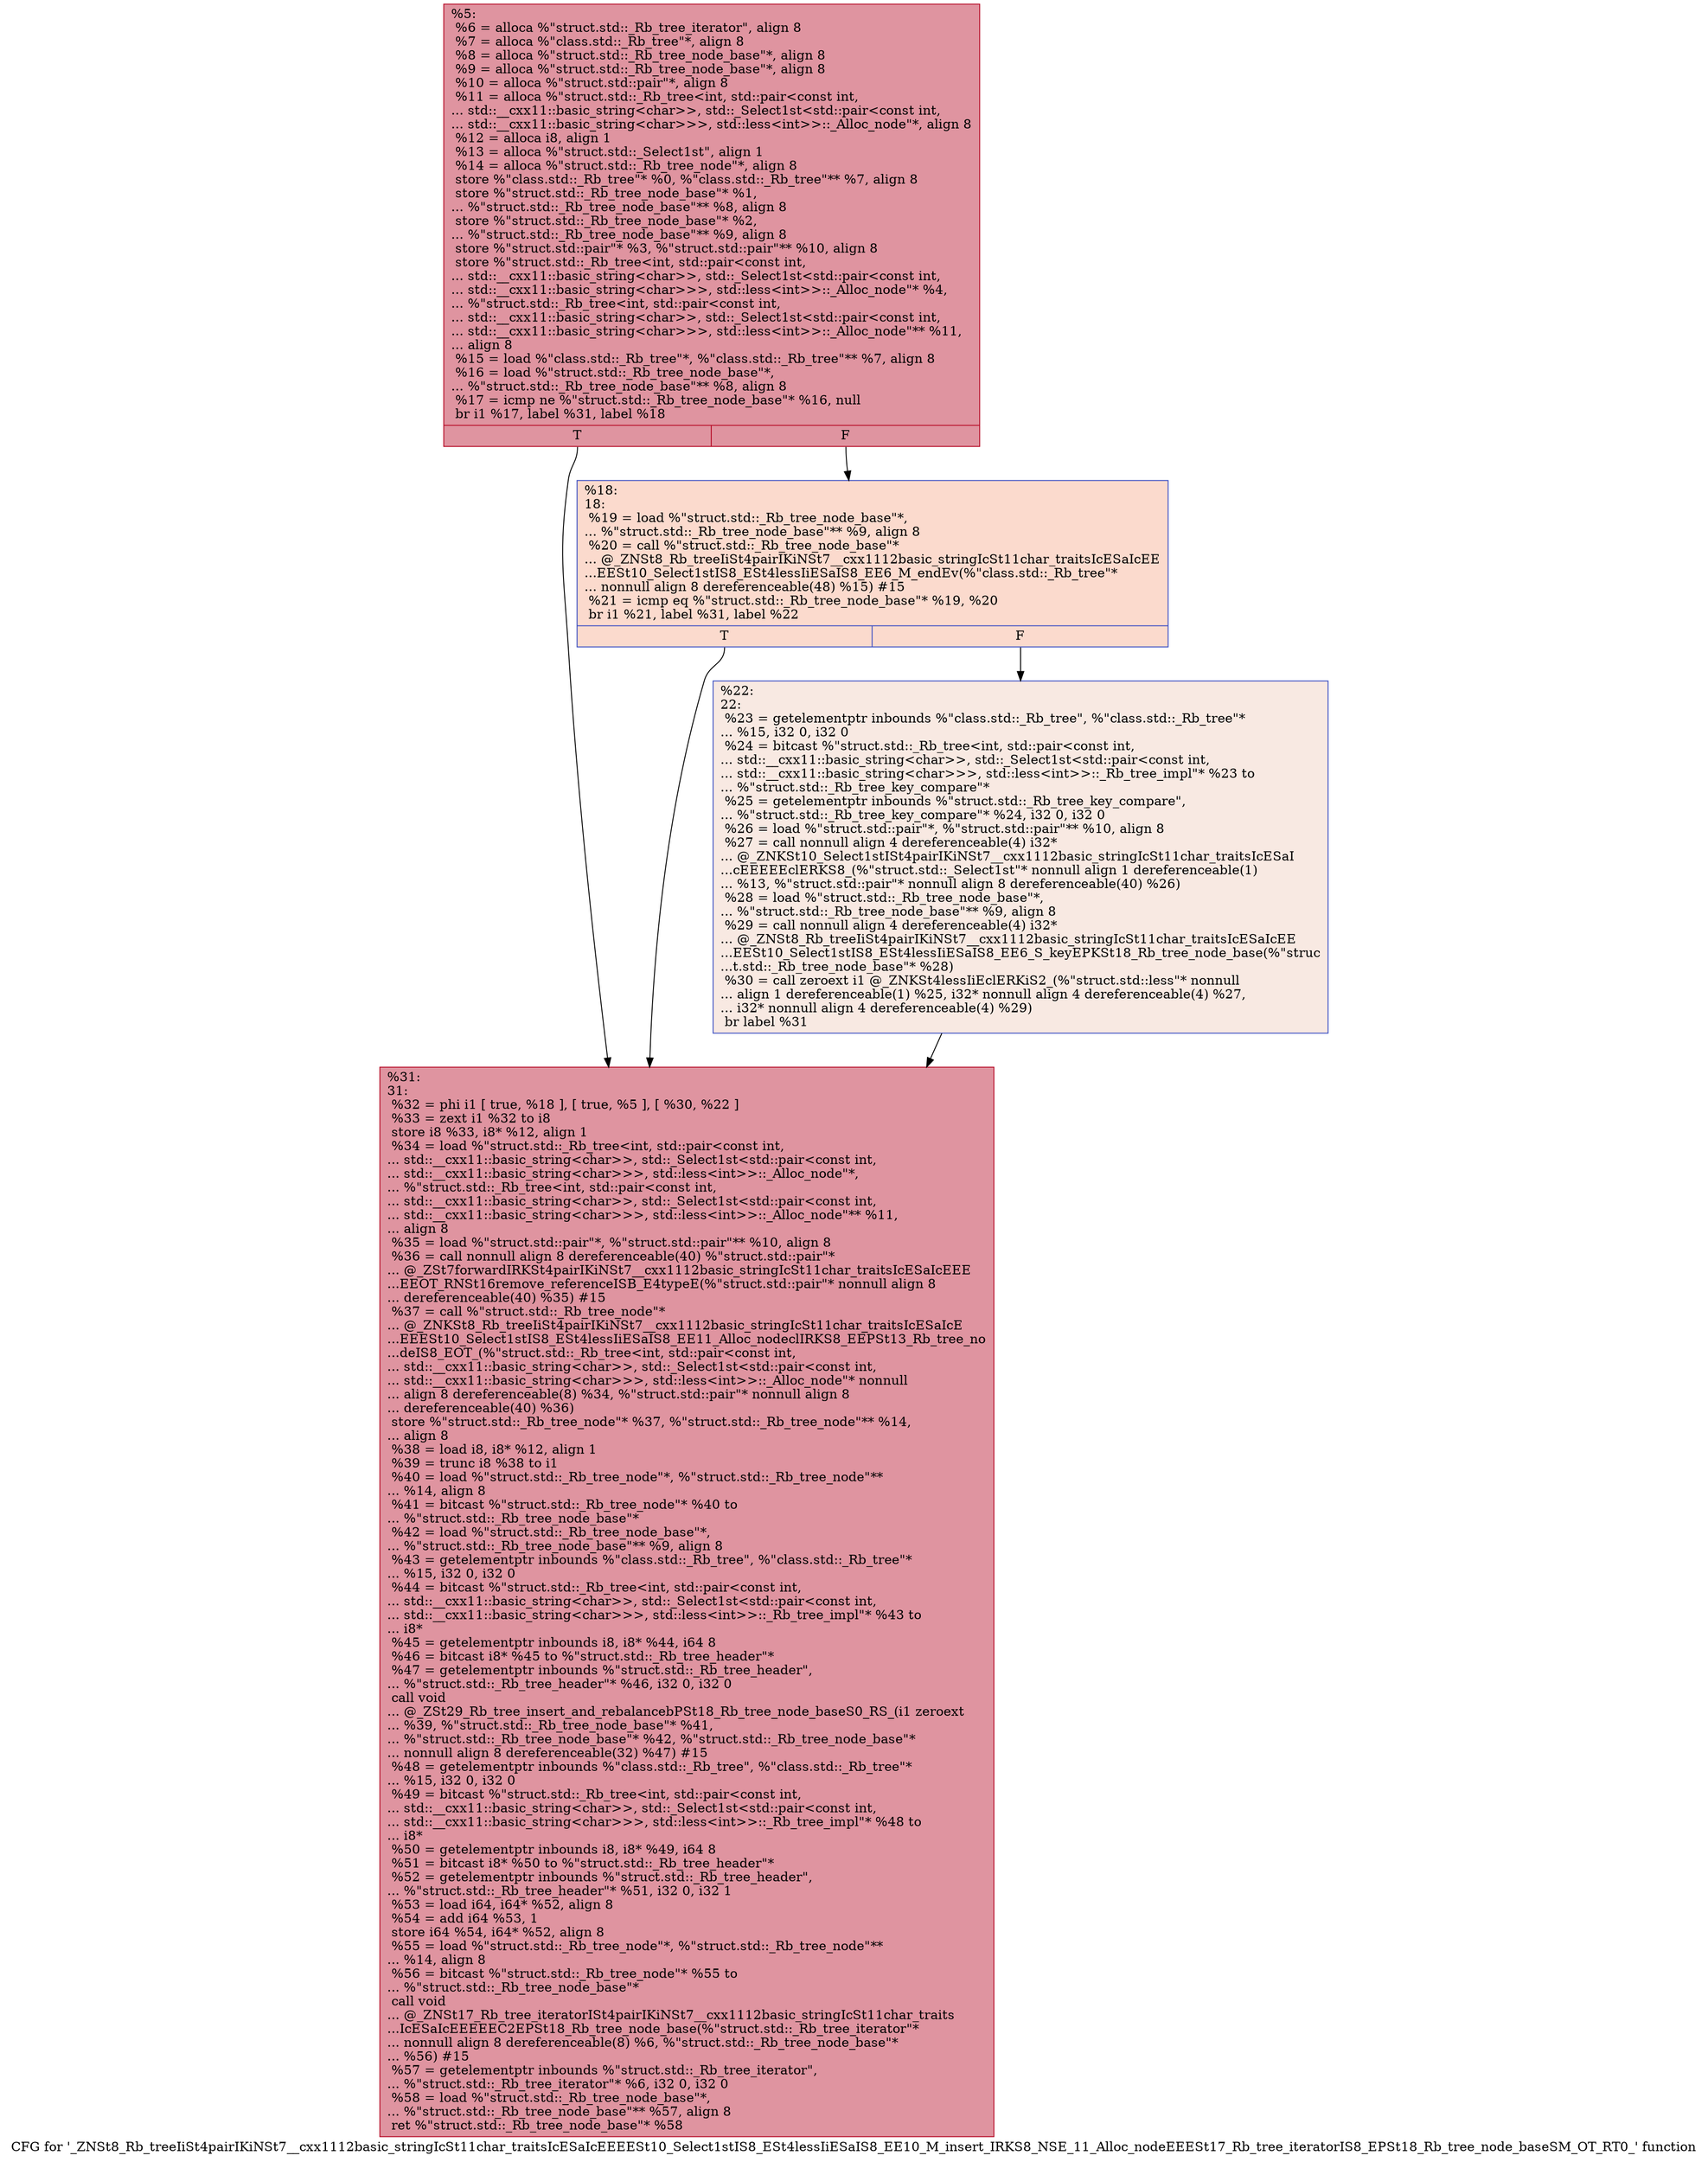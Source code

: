 digraph "CFG for '_ZNSt8_Rb_treeIiSt4pairIKiNSt7__cxx1112basic_stringIcSt11char_traitsIcESaIcEEEESt10_Select1stIS8_ESt4lessIiESaIS8_EE10_M_insert_IRKS8_NSE_11_Alloc_nodeEEESt17_Rb_tree_iteratorIS8_EPSt18_Rb_tree_node_baseSM_OT_RT0_' function" {
	label="CFG for '_ZNSt8_Rb_treeIiSt4pairIKiNSt7__cxx1112basic_stringIcSt11char_traitsIcESaIcEEEESt10_Select1stIS8_ESt4lessIiESaIS8_EE10_M_insert_IRKS8_NSE_11_Alloc_nodeEEESt17_Rb_tree_iteratorIS8_EPSt18_Rb_tree_node_baseSM_OT_RT0_' function";

	Node0x561d2df47eb0 [shape=record,color="#b70d28ff", style=filled, fillcolor="#b70d2870",label="{%5:\l  %6 = alloca %\"struct.std::_Rb_tree_iterator\", align 8\l  %7 = alloca %\"class.std::_Rb_tree\"*, align 8\l  %8 = alloca %\"struct.std::_Rb_tree_node_base\"*, align 8\l  %9 = alloca %\"struct.std::_Rb_tree_node_base\"*, align 8\l  %10 = alloca %\"struct.std::pair\"*, align 8\l  %11 = alloca %\"struct.std::_Rb_tree\<int, std::pair\<const int,\l... std::__cxx11::basic_string\<char\>\>, std::_Select1st\<std::pair\<const int,\l... std::__cxx11::basic_string\<char\>\>\>, std::less\<int\>\>::_Alloc_node\"*, align 8\l  %12 = alloca i8, align 1\l  %13 = alloca %\"struct.std::_Select1st\", align 1\l  %14 = alloca %\"struct.std::_Rb_tree_node\"*, align 8\l  store %\"class.std::_Rb_tree\"* %0, %\"class.std::_Rb_tree\"** %7, align 8\l  store %\"struct.std::_Rb_tree_node_base\"* %1,\l... %\"struct.std::_Rb_tree_node_base\"** %8, align 8\l  store %\"struct.std::_Rb_tree_node_base\"* %2,\l... %\"struct.std::_Rb_tree_node_base\"** %9, align 8\l  store %\"struct.std::pair\"* %3, %\"struct.std::pair\"** %10, align 8\l  store %\"struct.std::_Rb_tree\<int, std::pair\<const int,\l... std::__cxx11::basic_string\<char\>\>, std::_Select1st\<std::pair\<const int,\l... std::__cxx11::basic_string\<char\>\>\>, std::less\<int\>\>::_Alloc_node\"* %4,\l... %\"struct.std::_Rb_tree\<int, std::pair\<const int,\l... std::__cxx11::basic_string\<char\>\>, std::_Select1st\<std::pair\<const int,\l... std::__cxx11::basic_string\<char\>\>\>, std::less\<int\>\>::_Alloc_node\"** %11,\l... align 8\l  %15 = load %\"class.std::_Rb_tree\"*, %\"class.std::_Rb_tree\"** %7, align 8\l  %16 = load %\"struct.std::_Rb_tree_node_base\"*,\l... %\"struct.std::_Rb_tree_node_base\"** %8, align 8\l  %17 = icmp ne %\"struct.std::_Rb_tree_node_base\"* %16, null\l  br i1 %17, label %31, label %18\l|{<s0>T|<s1>F}}"];
	Node0x561d2df47eb0:s0 -> Node0x561d2df466b0;
	Node0x561d2df47eb0:s1 -> Node0x561d2df486a0;
	Node0x561d2df486a0 [shape=record,color="#3d50c3ff", style=filled, fillcolor="#f7ac8e70",label="{%18:\l18:                                               \l  %19 = load %\"struct.std::_Rb_tree_node_base\"*,\l... %\"struct.std::_Rb_tree_node_base\"** %9, align 8\l  %20 = call %\"struct.std::_Rb_tree_node_base\"*\l... @_ZNSt8_Rb_treeIiSt4pairIKiNSt7__cxx1112basic_stringIcSt11char_traitsIcESaIcEE\l...EESt10_Select1stIS8_ESt4lessIiESaIS8_EE6_M_endEv(%\"class.std::_Rb_tree\"*\l... nonnull align 8 dereferenceable(48) %15) #15\l  %21 = icmp eq %\"struct.std::_Rb_tree_node_base\"* %19, %20\l  br i1 %21, label %31, label %22\l|{<s0>T|<s1>F}}"];
	Node0x561d2df486a0:s0 -> Node0x561d2df466b0;
	Node0x561d2df486a0:s1 -> Node0x561d2df48980;
	Node0x561d2df48980 [shape=record,color="#3d50c3ff", style=filled, fillcolor="#efcebd70",label="{%22:\l22:                                               \l  %23 = getelementptr inbounds %\"class.std::_Rb_tree\", %\"class.std::_Rb_tree\"*\l... %15, i32 0, i32 0\l  %24 = bitcast %\"struct.std::_Rb_tree\<int, std::pair\<const int,\l... std::__cxx11::basic_string\<char\>\>, std::_Select1st\<std::pair\<const int,\l... std::__cxx11::basic_string\<char\>\>\>, std::less\<int\>\>::_Rb_tree_impl\"* %23 to\l... %\"struct.std::_Rb_tree_key_compare\"*\l  %25 = getelementptr inbounds %\"struct.std::_Rb_tree_key_compare\",\l... %\"struct.std::_Rb_tree_key_compare\"* %24, i32 0, i32 0\l  %26 = load %\"struct.std::pair\"*, %\"struct.std::pair\"** %10, align 8\l  %27 = call nonnull align 4 dereferenceable(4) i32*\l... @_ZNKSt10_Select1stISt4pairIKiNSt7__cxx1112basic_stringIcSt11char_traitsIcESaI\l...cEEEEEclERKS8_(%\"struct.std::_Select1st\"* nonnull align 1 dereferenceable(1)\l... %13, %\"struct.std::pair\"* nonnull align 8 dereferenceable(40) %26)\l  %28 = load %\"struct.std::_Rb_tree_node_base\"*,\l... %\"struct.std::_Rb_tree_node_base\"** %9, align 8\l  %29 = call nonnull align 4 dereferenceable(4) i32*\l... @_ZNSt8_Rb_treeIiSt4pairIKiNSt7__cxx1112basic_stringIcSt11char_traitsIcESaIcEE\l...EESt10_Select1stIS8_ESt4lessIiESaIS8_EE6_S_keyEPKSt18_Rb_tree_node_base(%\"struc\l...t.std::_Rb_tree_node_base\"* %28)\l  %30 = call zeroext i1 @_ZNKSt4lessIiEclERKiS2_(%\"struct.std::less\"* nonnull\l... align 1 dereferenceable(1) %25, i32* nonnull align 4 dereferenceable(4) %27,\l... i32* nonnull align 4 dereferenceable(4) %29)\l  br label %31\l}"];
	Node0x561d2df48980 -> Node0x561d2df466b0;
	Node0x561d2df466b0 [shape=record,color="#b70d28ff", style=filled, fillcolor="#b70d2870",label="{%31:\l31:                                               \l  %32 = phi i1 [ true, %18 ], [ true, %5 ], [ %30, %22 ]\l  %33 = zext i1 %32 to i8\l  store i8 %33, i8* %12, align 1\l  %34 = load %\"struct.std::_Rb_tree\<int, std::pair\<const int,\l... std::__cxx11::basic_string\<char\>\>, std::_Select1st\<std::pair\<const int,\l... std::__cxx11::basic_string\<char\>\>\>, std::less\<int\>\>::_Alloc_node\"*,\l... %\"struct.std::_Rb_tree\<int, std::pair\<const int,\l... std::__cxx11::basic_string\<char\>\>, std::_Select1st\<std::pair\<const int,\l... std::__cxx11::basic_string\<char\>\>\>, std::less\<int\>\>::_Alloc_node\"** %11,\l... align 8\l  %35 = load %\"struct.std::pair\"*, %\"struct.std::pair\"** %10, align 8\l  %36 = call nonnull align 8 dereferenceable(40) %\"struct.std::pair\"*\l... @_ZSt7forwardIRKSt4pairIKiNSt7__cxx1112basic_stringIcSt11char_traitsIcESaIcEEE\l...EEOT_RNSt16remove_referenceISB_E4typeE(%\"struct.std::pair\"* nonnull align 8\l... dereferenceable(40) %35) #15\l  %37 = call %\"struct.std::_Rb_tree_node\"*\l... @_ZNKSt8_Rb_treeIiSt4pairIKiNSt7__cxx1112basic_stringIcSt11char_traitsIcESaIcE\l...EEESt10_Select1stIS8_ESt4lessIiESaIS8_EE11_Alloc_nodeclIRKS8_EEPSt13_Rb_tree_no\l...deIS8_EOT_(%\"struct.std::_Rb_tree\<int, std::pair\<const int,\l... std::__cxx11::basic_string\<char\>\>, std::_Select1st\<std::pair\<const int,\l... std::__cxx11::basic_string\<char\>\>\>, std::less\<int\>\>::_Alloc_node\"* nonnull\l... align 8 dereferenceable(8) %34, %\"struct.std::pair\"* nonnull align 8\l... dereferenceable(40) %36)\l  store %\"struct.std::_Rb_tree_node\"* %37, %\"struct.std::_Rb_tree_node\"** %14,\l... align 8\l  %38 = load i8, i8* %12, align 1\l  %39 = trunc i8 %38 to i1\l  %40 = load %\"struct.std::_Rb_tree_node\"*, %\"struct.std::_Rb_tree_node\"**\l... %14, align 8\l  %41 = bitcast %\"struct.std::_Rb_tree_node\"* %40 to\l... %\"struct.std::_Rb_tree_node_base\"*\l  %42 = load %\"struct.std::_Rb_tree_node_base\"*,\l... %\"struct.std::_Rb_tree_node_base\"** %9, align 8\l  %43 = getelementptr inbounds %\"class.std::_Rb_tree\", %\"class.std::_Rb_tree\"*\l... %15, i32 0, i32 0\l  %44 = bitcast %\"struct.std::_Rb_tree\<int, std::pair\<const int,\l... std::__cxx11::basic_string\<char\>\>, std::_Select1st\<std::pair\<const int,\l... std::__cxx11::basic_string\<char\>\>\>, std::less\<int\>\>::_Rb_tree_impl\"* %43 to\l... i8*\l  %45 = getelementptr inbounds i8, i8* %44, i64 8\l  %46 = bitcast i8* %45 to %\"struct.std::_Rb_tree_header\"*\l  %47 = getelementptr inbounds %\"struct.std::_Rb_tree_header\",\l... %\"struct.std::_Rb_tree_header\"* %46, i32 0, i32 0\l  call void\l... @_ZSt29_Rb_tree_insert_and_rebalancebPSt18_Rb_tree_node_baseS0_RS_(i1 zeroext\l... %39, %\"struct.std::_Rb_tree_node_base\"* %41,\l... %\"struct.std::_Rb_tree_node_base\"* %42, %\"struct.std::_Rb_tree_node_base\"*\l... nonnull align 8 dereferenceable(32) %47) #15\l  %48 = getelementptr inbounds %\"class.std::_Rb_tree\", %\"class.std::_Rb_tree\"*\l... %15, i32 0, i32 0\l  %49 = bitcast %\"struct.std::_Rb_tree\<int, std::pair\<const int,\l... std::__cxx11::basic_string\<char\>\>, std::_Select1st\<std::pair\<const int,\l... std::__cxx11::basic_string\<char\>\>\>, std::less\<int\>\>::_Rb_tree_impl\"* %48 to\l... i8*\l  %50 = getelementptr inbounds i8, i8* %49, i64 8\l  %51 = bitcast i8* %50 to %\"struct.std::_Rb_tree_header\"*\l  %52 = getelementptr inbounds %\"struct.std::_Rb_tree_header\",\l... %\"struct.std::_Rb_tree_header\"* %51, i32 0, i32 1\l  %53 = load i64, i64* %52, align 8\l  %54 = add i64 %53, 1\l  store i64 %54, i64* %52, align 8\l  %55 = load %\"struct.std::_Rb_tree_node\"*, %\"struct.std::_Rb_tree_node\"**\l... %14, align 8\l  %56 = bitcast %\"struct.std::_Rb_tree_node\"* %55 to\l... %\"struct.std::_Rb_tree_node_base\"*\l  call void\l... @_ZNSt17_Rb_tree_iteratorISt4pairIKiNSt7__cxx1112basic_stringIcSt11char_traits\l...IcESaIcEEEEEC2EPSt18_Rb_tree_node_base(%\"struct.std::_Rb_tree_iterator\"*\l... nonnull align 8 dereferenceable(8) %6, %\"struct.std::_Rb_tree_node_base\"*\l... %56) #15\l  %57 = getelementptr inbounds %\"struct.std::_Rb_tree_iterator\",\l... %\"struct.std::_Rb_tree_iterator\"* %6, i32 0, i32 0\l  %58 = load %\"struct.std::_Rb_tree_node_base\"*,\l... %\"struct.std::_Rb_tree_node_base\"** %57, align 8\l  ret %\"struct.std::_Rb_tree_node_base\"* %58\l}"];
}
